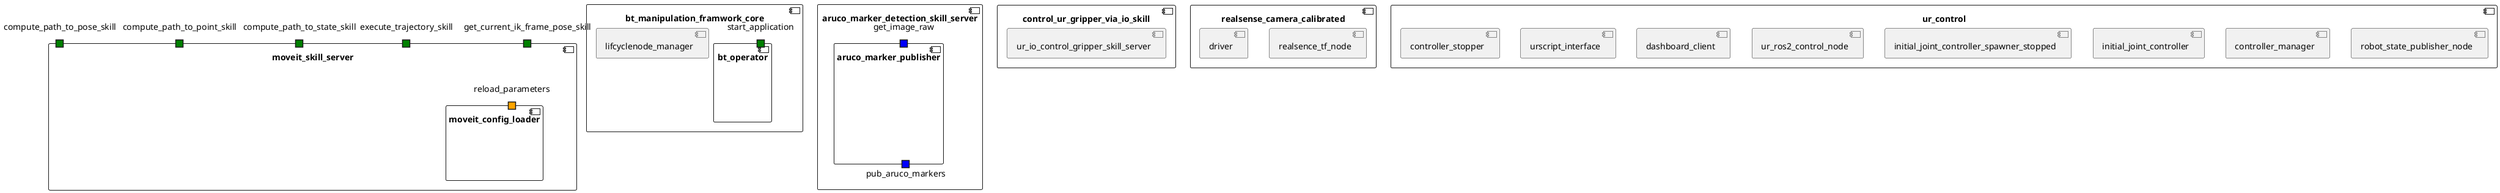 @startuml

/'SUBSYSTEMS'/
component bt_manipulation_framwork_core {
  component lifcyclenode_manager {

/' PORTS DEFINED AS AVAILABLE IN THE ROSSYSTEM FILE '/

/' PORTS FROM THE ORIGINAL NODE '/
  }

  component bt_operator {

/' PORTS DEFINED AS AVAILABLE IN THE ROSSYSTEM FILE '/
    portin bt_operator.start_application as "start_application" #green

/' PORTS FROM THE ORIGINAL NODE '/
  }

 }
component aruco_marker_detection_skill_server {
  component aruco_marker_publisher {

/' PORTS DEFINED AS AVAILABLE IN THE ROSSYSTEM FILE '/
    portout aruco_marker_publisher.pub_aruco_markers as "pub_aruco_markers" #blue
    portin aruco_marker_publisher.get_image_raw as "get_image_raw" #blue

/' PORTS FROM THE ORIGINAL NODE '/
  }

 }
component moveit_skill_server {
  component moveit_skill_server {

/' PORTS DEFINED AS AVAILABLE IN THE ROSSYSTEM FILE '/
    portin moveit_skill_server.compute_path_to_pose_skill as "compute_path_to_pose_skill" #green
    portin moveit_skill_server.compute_path_to_point_skill as "compute_path_to_point_skill" #green
    portin moveit_skill_server.compute_path_to_state_skill as "compute_path_to_state_skill" #green
    portin moveit_skill_server.execute_trajectory_skill as "execute_trajectory_skill" #green
    portin moveit_skill_server.get_current_ik_frame_pose_skill as "get_current_ik_frame_pose_skill" #green

/' PORTS FROM THE ORIGINAL NODE '/
  }

  component moveit_config_loader {

/' PORTS DEFINED AS AVAILABLE IN THE ROSSYSTEM FILE '/
    portin moveit_config_loader.reload_parameters as "reload_parameters" #orange

/' PORTS FROM THE ORIGINAL NODE '/
  }

 }
component control_ur_gripper_via_io_skill {
  component ur_io_control_gripper_skill_server {

/' PORTS DEFINED AS AVAILABLE IN THE ROSSYSTEM FILE '/

/' PORTS FROM THE ORIGINAL NODE '/
  }

 }
component realsense_camera_calibrated {
  component realsence_tf_node {

/' PORTS DEFINED AS AVAILABLE IN THE ROSSYSTEM FILE '/

/' PORTS FROM THE ORIGINAL NODE '/
  }

  component driver {

/' PORTS DEFINED AS AVAILABLE IN THE ROSSYSTEM FILE '/

/' PORTS FROM THE ORIGINAL NODE '/
  }

 }
component ur_control {
  component robot_state_publisher_node {

/' PORTS DEFINED AS AVAILABLE IN THE ROSSYSTEM FILE '/

/' PORTS FROM THE ORIGINAL NODE '/
  }

  component controller_manager {

/' PORTS DEFINED AS AVAILABLE IN THE ROSSYSTEM FILE '/

/' PORTS FROM THE ORIGINAL NODE '/
  }

  component initial_joint_controller {

/' PORTS DEFINED AS AVAILABLE IN THE ROSSYSTEM FILE '/

/' PORTS FROM THE ORIGINAL NODE '/
  }

  component initial_joint_controller_spawner_stopped {

/' PORTS DEFINED AS AVAILABLE IN THE ROSSYSTEM FILE '/

/' PORTS FROM THE ORIGINAL NODE '/
  }

  component ur_ros2_control_node {

/' PORTS DEFINED AS AVAILABLE IN THE ROSSYSTEM FILE '/

/' PORTS FROM THE ORIGINAL NODE '/
  }

  component dashboard_client {

/' PORTS DEFINED AS AVAILABLE IN THE ROSSYSTEM FILE '/

/' PORTS FROM THE ORIGINAL NODE '/
  }

  component urscript_interface {

/' PORTS DEFINED AS AVAILABLE IN THE ROSSYSTEM FILE '/

/' PORTS FROM THE ORIGINAL NODE '/
  }

  component controller_stopper {

/' PORTS DEFINED AS AVAILABLE IN THE ROSSYSTEM FILE '/

/' PORTS FROM THE ORIGINAL NODE '/
  }

 }


@enduml